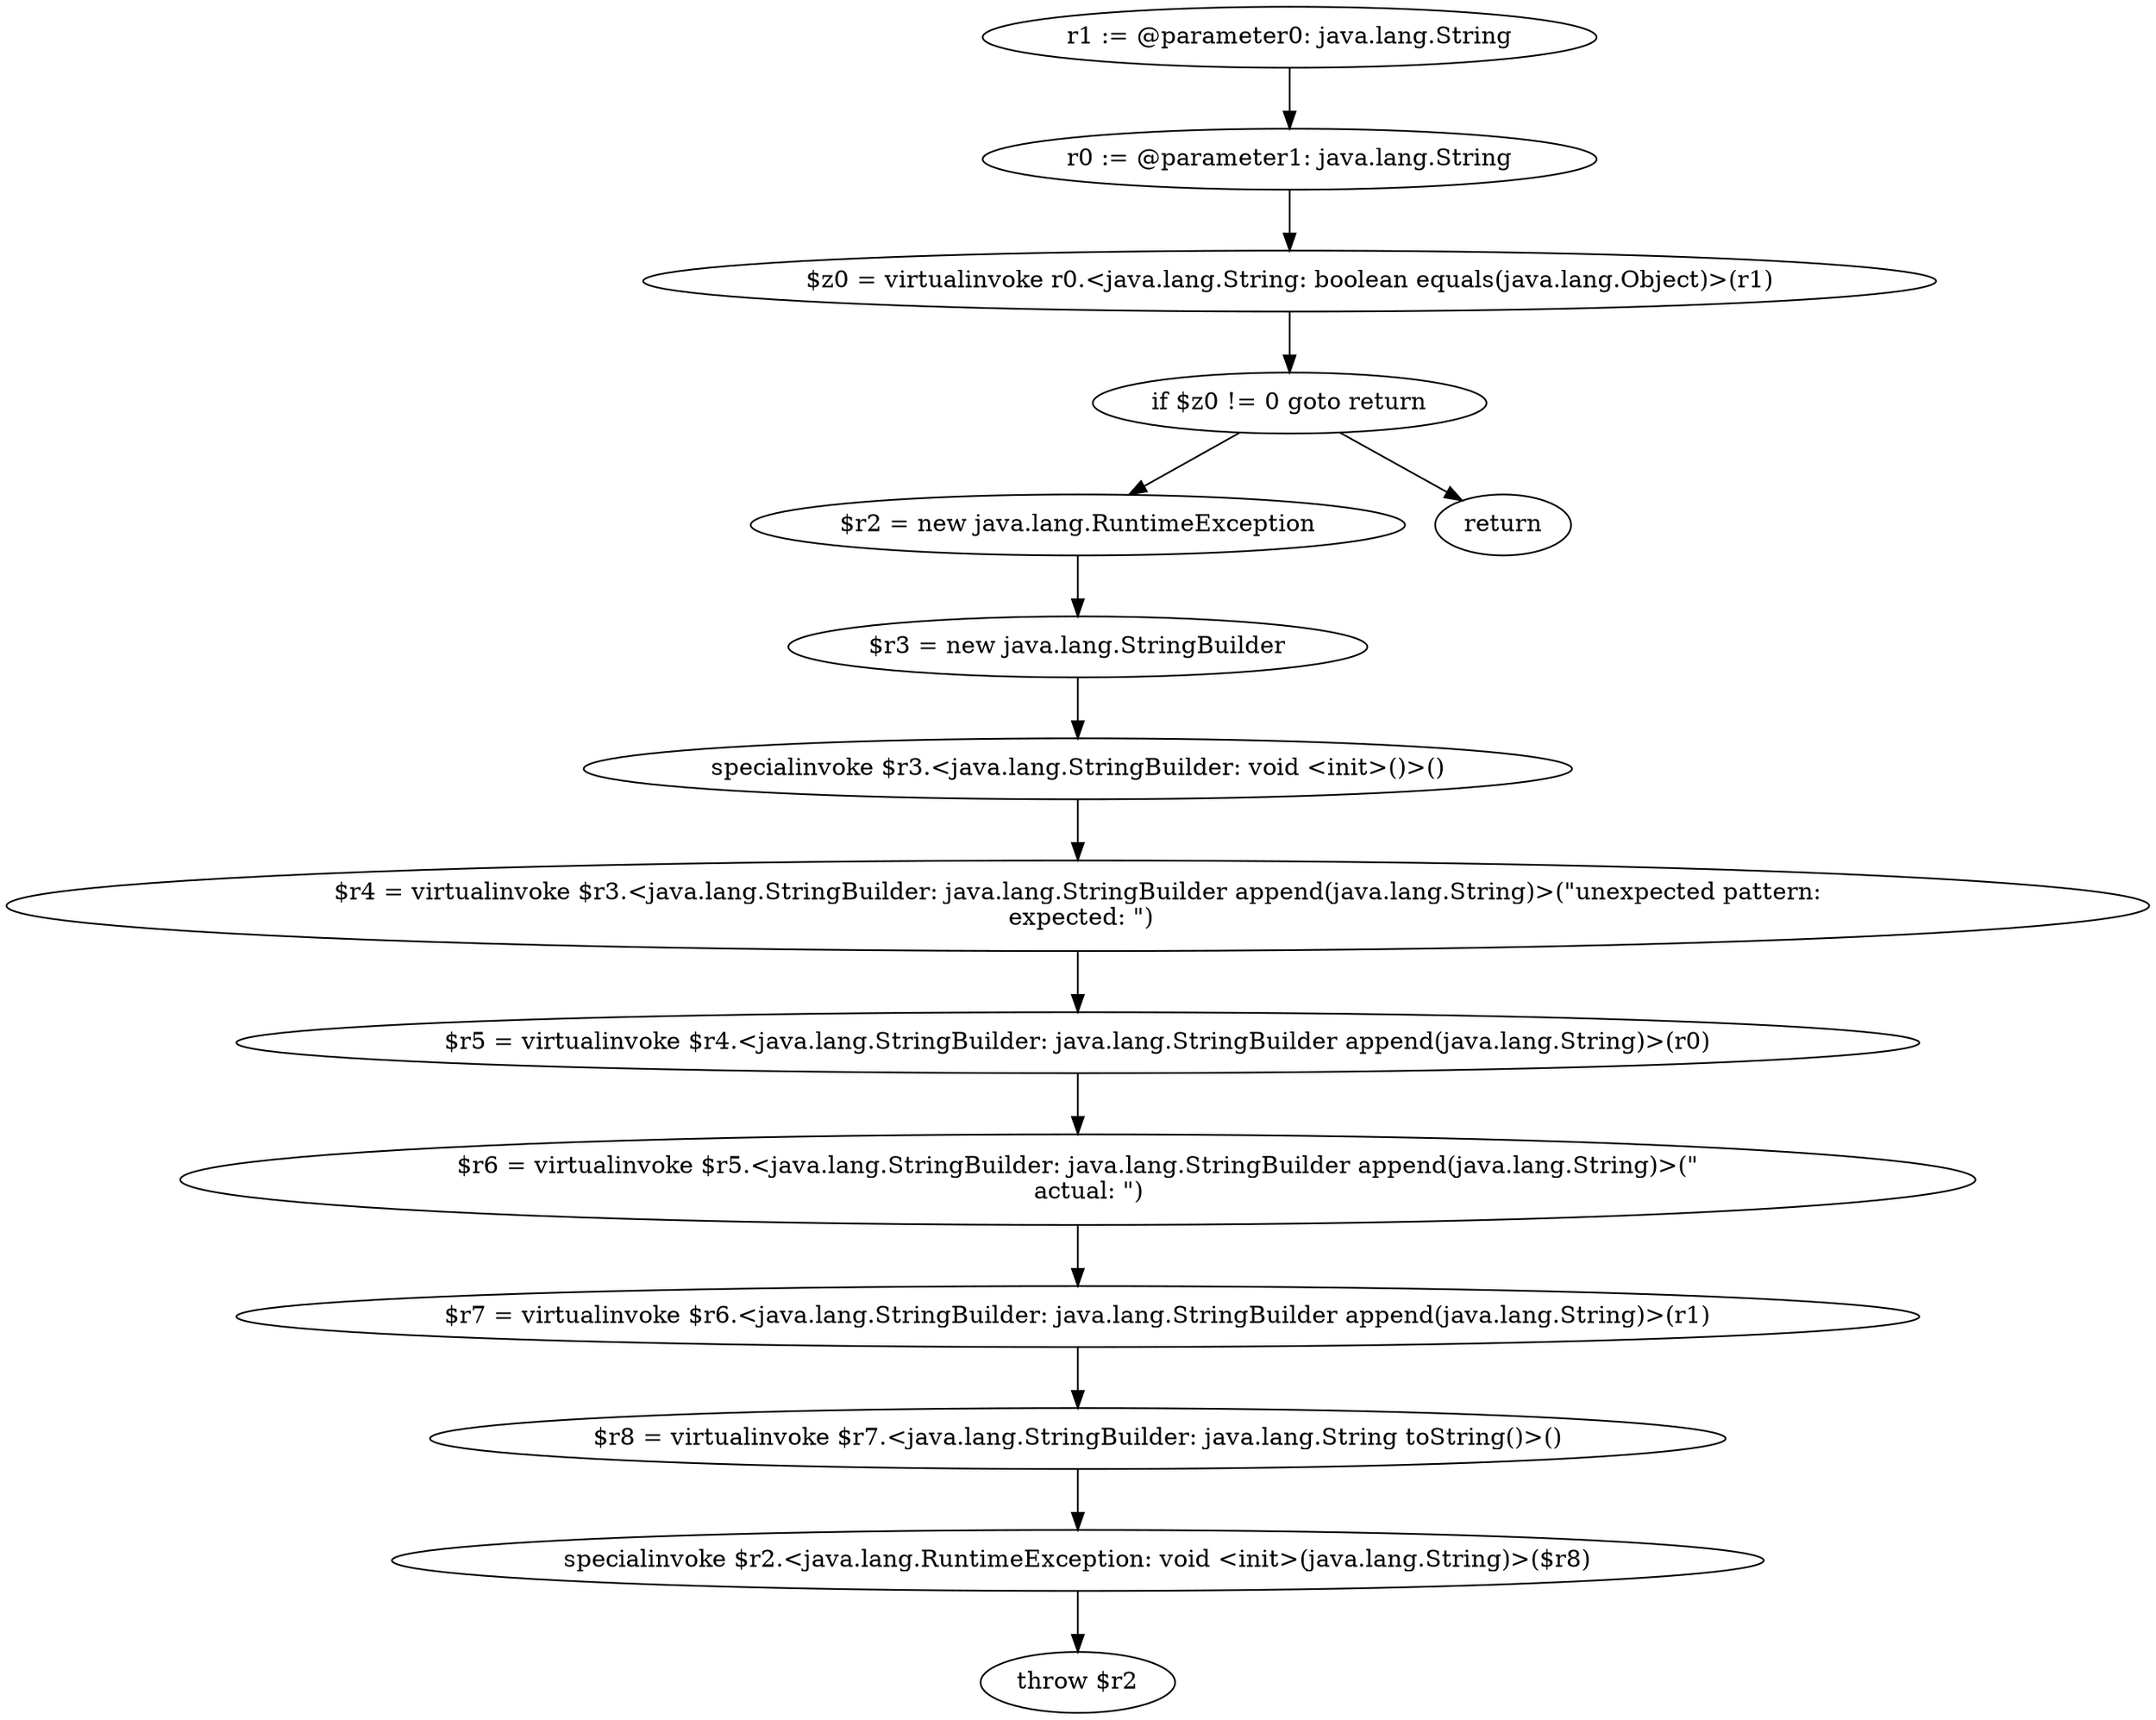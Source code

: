 digraph "unitGraph" {
    "r1 := @parameter0: java.lang.String"
    "r0 := @parameter1: java.lang.String"
    "$z0 = virtualinvoke r0.<java.lang.String: boolean equals(java.lang.Object)>(r1)"
    "if $z0 != 0 goto return"
    "$r2 = new java.lang.RuntimeException"
    "$r3 = new java.lang.StringBuilder"
    "specialinvoke $r3.<java.lang.StringBuilder: void <init>()>()"
    "$r4 = virtualinvoke $r3.<java.lang.StringBuilder: java.lang.StringBuilder append(java.lang.String)>(\"unexpected pattern:\n expected: \")"
    "$r5 = virtualinvoke $r4.<java.lang.StringBuilder: java.lang.StringBuilder append(java.lang.String)>(r0)"
    "$r6 = virtualinvoke $r5.<java.lang.StringBuilder: java.lang.StringBuilder append(java.lang.String)>(\"\n   actual: \")"
    "$r7 = virtualinvoke $r6.<java.lang.StringBuilder: java.lang.StringBuilder append(java.lang.String)>(r1)"
    "$r8 = virtualinvoke $r7.<java.lang.StringBuilder: java.lang.String toString()>()"
    "specialinvoke $r2.<java.lang.RuntimeException: void <init>(java.lang.String)>($r8)"
    "throw $r2"
    "return"
    "r1 := @parameter0: java.lang.String"->"r0 := @parameter1: java.lang.String";
    "r0 := @parameter1: java.lang.String"->"$z0 = virtualinvoke r0.<java.lang.String: boolean equals(java.lang.Object)>(r1)";
    "$z0 = virtualinvoke r0.<java.lang.String: boolean equals(java.lang.Object)>(r1)"->"if $z0 != 0 goto return";
    "if $z0 != 0 goto return"->"$r2 = new java.lang.RuntimeException";
    "if $z0 != 0 goto return"->"return";
    "$r2 = new java.lang.RuntimeException"->"$r3 = new java.lang.StringBuilder";
    "$r3 = new java.lang.StringBuilder"->"specialinvoke $r3.<java.lang.StringBuilder: void <init>()>()";
    "specialinvoke $r3.<java.lang.StringBuilder: void <init>()>()"->"$r4 = virtualinvoke $r3.<java.lang.StringBuilder: java.lang.StringBuilder append(java.lang.String)>(\"unexpected pattern:\n expected: \")";
    "$r4 = virtualinvoke $r3.<java.lang.StringBuilder: java.lang.StringBuilder append(java.lang.String)>(\"unexpected pattern:\n expected: \")"->"$r5 = virtualinvoke $r4.<java.lang.StringBuilder: java.lang.StringBuilder append(java.lang.String)>(r0)";
    "$r5 = virtualinvoke $r4.<java.lang.StringBuilder: java.lang.StringBuilder append(java.lang.String)>(r0)"->"$r6 = virtualinvoke $r5.<java.lang.StringBuilder: java.lang.StringBuilder append(java.lang.String)>(\"\n   actual: \")";
    "$r6 = virtualinvoke $r5.<java.lang.StringBuilder: java.lang.StringBuilder append(java.lang.String)>(\"\n   actual: \")"->"$r7 = virtualinvoke $r6.<java.lang.StringBuilder: java.lang.StringBuilder append(java.lang.String)>(r1)";
    "$r7 = virtualinvoke $r6.<java.lang.StringBuilder: java.lang.StringBuilder append(java.lang.String)>(r1)"->"$r8 = virtualinvoke $r7.<java.lang.StringBuilder: java.lang.String toString()>()";
    "$r8 = virtualinvoke $r7.<java.lang.StringBuilder: java.lang.String toString()>()"->"specialinvoke $r2.<java.lang.RuntimeException: void <init>(java.lang.String)>($r8)";
    "specialinvoke $r2.<java.lang.RuntimeException: void <init>(java.lang.String)>($r8)"->"throw $r2";
}
